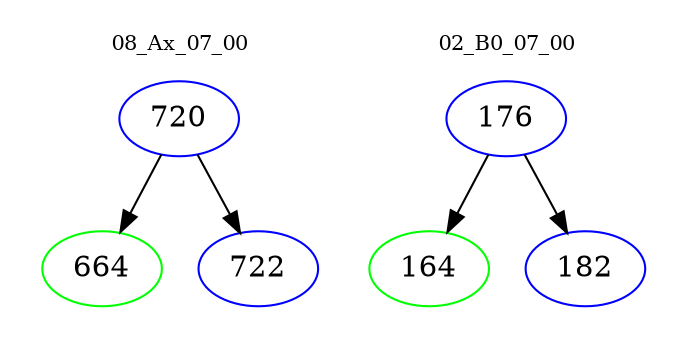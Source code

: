 digraph{
subgraph cluster_0 {
color = white
label = "08_Ax_07_00";
fontsize=10;
T0_720 [label="720", color="blue"]
T0_720 -> T0_664 [color="black"]
T0_664 [label="664", color="green"]
T0_720 -> T0_722 [color="black"]
T0_722 [label="722", color="blue"]
}
subgraph cluster_1 {
color = white
label = "02_B0_07_00";
fontsize=10;
T1_176 [label="176", color="blue"]
T1_176 -> T1_164 [color="black"]
T1_164 [label="164", color="green"]
T1_176 -> T1_182 [color="black"]
T1_182 [label="182", color="blue"]
}
}
